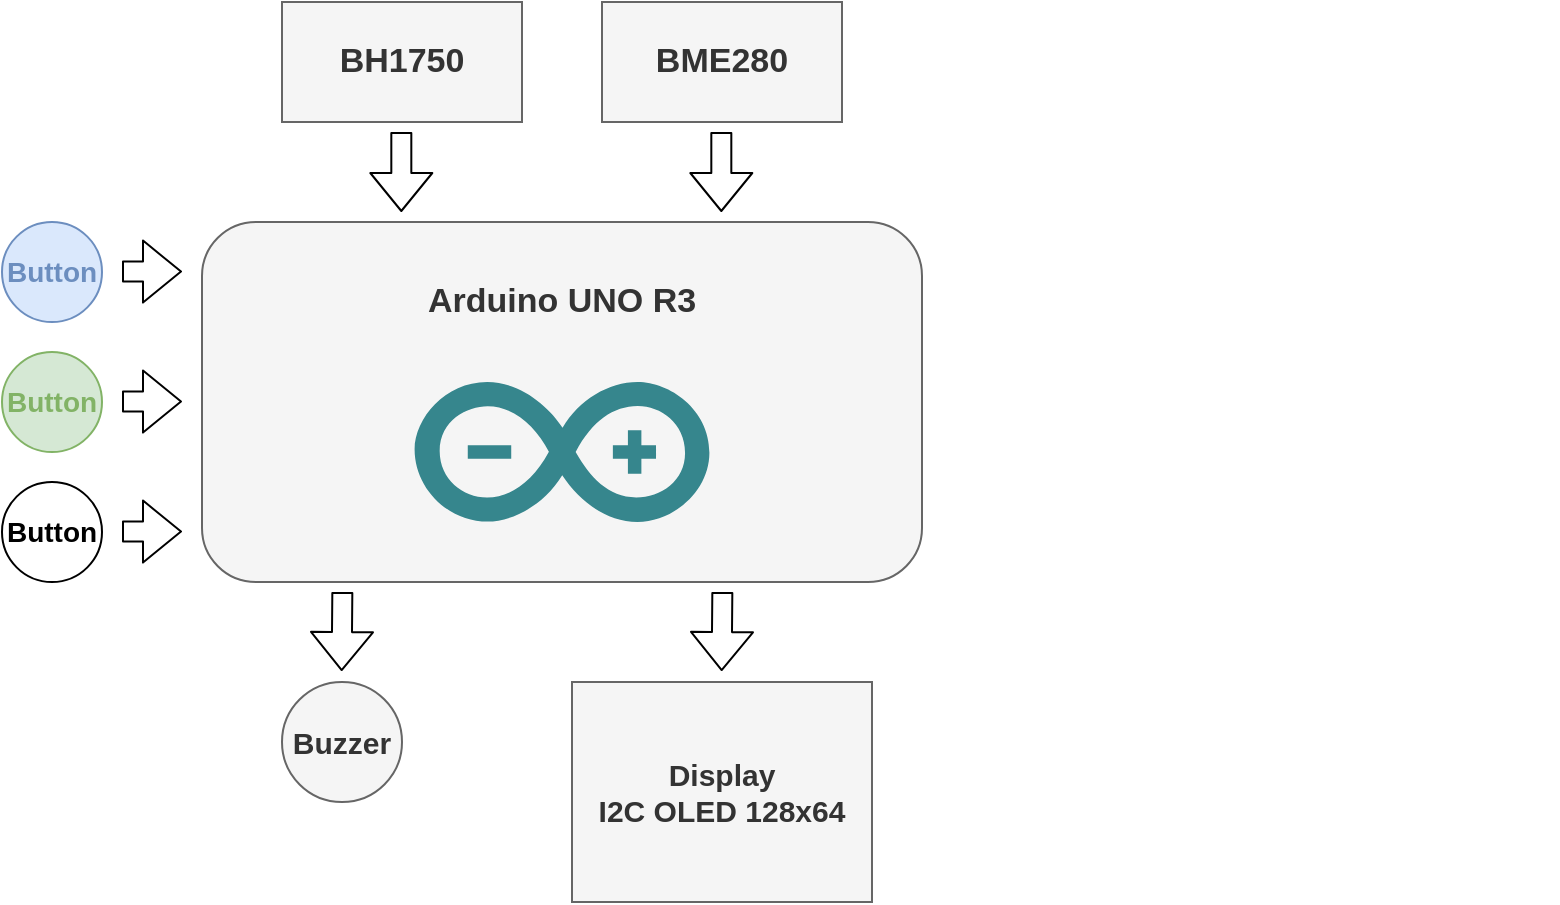 <mxfile version="13.10.6" type="device"><diagram id="uuspSS7iCGPr-gLWKBzR" name="Page-1"><mxGraphModel dx="1290" dy="758" grid="1" gridSize="10" guides="1" tooltips="1" connect="1" arrows="1" fold="1" page="1" pageScale="1" pageWidth="827" pageHeight="1169" math="0" shadow="0"><root><mxCell id="0"/><mxCell id="1" parent="0"/><mxCell id="JnhEJvNrOxJfaKfiqA4R-3" value="Arduino UNO R3" style="rounded=1;whiteSpace=wrap;html=1;spacingTop=0;spacingBottom=100;fontSize=17;fontStyle=1;fillColor=#f5f5f5;strokeColor=#666666;fontColor=#333333;" vertex="1" parent="1"><mxGeometry x="140" y="130" width="360" height="180" as="geometry"/></mxCell><mxCell id="JnhEJvNrOxJfaKfiqA4R-2" value="" style="dashed=0;outlineConnect=0;html=1;align=center;labelPosition=center;verticalLabelPosition=bottom;verticalAlign=top;shape=mxgraph.weblogos.arduino;fillColor=#36868D;strokeColor=none" vertex="1" parent="1"><mxGeometry x="246.3" y="210" width="147.4" height="69.98" as="geometry"/></mxCell><mxCell id="JnhEJvNrOxJfaKfiqA4R-4" value="BH1750" style="rounded=0;whiteSpace=wrap;html=1;fontSize=17;fillColor=#f5f5f5;strokeColor=#666666;fontColor=#333333;fontStyle=1" vertex="1" parent="1"><mxGeometry x="180" y="20" width="120" height="60" as="geometry"/></mxCell><mxCell id="JnhEJvNrOxJfaKfiqA4R-5" value="BME280" style="rounded=0;whiteSpace=wrap;html=1;fontSize=17;fontStyle=1;fillColor=#f5f5f5;strokeColor=#666666;fontColor=#333333;" vertex="1" parent="1"><mxGeometry x="340" y="20" width="120" height="60" as="geometry"/></mxCell><mxCell id="JnhEJvNrOxJfaKfiqA4R-34" value="Display&lt;br style=&quot;font-size: 15px;&quot;&gt;I2C OLED 128x64" style="rounded=0;whiteSpace=wrap;html=1;fillColor=#f5f5f5;strokeColor=#666666;fontColor=#333333;fontSize=15;fontStyle=1" vertex="1" parent="1"><mxGeometry x="325" y="360" width="150" height="110" as="geometry"/></mxCell><mxCell id="JnhEJvNrOxJfaKfiqA4R-35" value="" style="shape=image;html=1;verticalAlign=top;verticalLabelPosition=bottom;labelBackgroundColor=#ffffff;imageAspect=0;aspect=fixed;image=https://cdn2.iconfinder.com/data/icons/kitchen-appliances-computers-and-electronics/32/Appliances-04-128.png;fontSize=17;" vertex="1" parent="1"><mxGeometry x="580" y="80" width="238" height="238" as="geometry"/></mxCell><mxCell id="JnhEJvNrOxJfaKfiqA4R-38" value="&lt;font style=&quot;font-size: 14px&quot; color=&quot;#6c8ebf&quot;&gt;Button&lt;/font&gt;" style="ellipse;whiteSpace=wrap;html=1;aspect=fixed;fontSize=17;fillColor=#dae8fc;strokeColor=#6c8ebf;fontStyle=1" vertex="1" parent="1"><mxGeometry x="40" y="130" width="50" height="50" as="geometry"/></mxCell><mxCell id="JnhEJvNrOxJfaKfiqA4R-39" value="&lt;font style=&quot;font-size: 14px&quot; color=&quot;#82b366&quot;&gt;&lt;b&gt;Button&lt;/b&gt;&lt;/font&gt;" style="ellipse;whiteSpace=wrap;html=1;aspect=fixed;fontSize=17;fillColor=#d5e8d4;strokeColor=#82B366;" vertex="1" parent="1"><mxGeometry x="40" y="195" width="50" height="50" as="geometry"/></mxCell><mxCell id="JnhEJvNrOxJfaKfiqA4R-40" value="&lt;font style=&quot;font-size: 14px&quot;&gt;Button&lt;/font&gt;" style="ellipse;whiteSpace=wrap;html=1;aspect=fixed;fontSize=17;fontStyle=1" vertex="1" parent="1"><mxGeometry x="40" y="260" width="50" height="50" as="geometry"/></mxCell><mxCell id="JnhEJvNrOxJfaKfiqA4R-41" value="" style="shape=image;html=1;verticalAlign=top;verticalLabelPosition=bottom;labelBackgroundColor=#ffffff;imageAspect=0;aspect=fixed;image=https://cdn1.iconfinder.com/data/icons/computer-hardware-glyphs-vol-1/52/cable__connector__usb__tech__plug__connection__device-128.png;fontSize=17;rotation=90;" vertex="1" parent="1"><mxGeometry x="510" y="180" width="80" height="80" as="geometry"/></mxCell><mxCell id="JnhEJvNrOxJfaKfiqA4R-48" value="" style="shape=flexArrow;endArrow=classic;html=1;fontSize=15;" edge="1" parent="1"><mxGeometry width="50" height="50" relative="1" as="geometry"><mxPoint x="399.66" y="85" as="sourcePoint"/><mxPoint x="399.66" y="125" as="targetPoint"/></mxGeometry></mxCell><mxCell id="JnhEJvNrOxJfaKfiqA4R-50" value="" style="shape=flexArrow;endArrow=classic;html=1;fontSize=15;" edge="1" parent="1"><mxGeometry width="50" height="50" relative="1" as="geometry"><mxPoint x="239.66" y="85.0" as="sourcePoint"/><mxPoint x="239.66" y="125.0" as="targetPoint"/></mxGeometry></mxCell><mxCell id="JnhEJvNrOxJfaKfiqA4R-52" value="" style="shape=flexArrow;endArrow=classic;html=1;fontSize=15;exitX=0.944;exitY=-0.002;exitDx=0;exitDy=0;exitPerimeter=0;" edge="1" parent="1"><mxGeometry width="50" height="50" relative="1" as="geometry"><mxPoint x="400.17" y="315" as="sourcePoint"/><mxPoint x="399.83" y="354.52" as="targetPoint"/></mxGeometry></mxCell><mxCell id="JnhEJvNrOxJfaKfiqA4R-53" value="" style="shape=flexArrow;endArrow=classic;html=1;fontSize=15;exitX=0.944;exitY=-0.002;exitDx=0;exitDy=0;exitPerimeter=0;" edge="1" parent="1"><mxGeometry width="50" height="50" relative="1" as="geometry"><mxPoint x="210.17" y="315" as="sourcePoint"/><mxPoint x="209.83" y="354.52" as="targetPoint"/></mxGeometry></mxCell><mxCell id="JnhEJvNrOxJfaKfiqA4R-55" value="&lt;b&gt;Buzzer&lt;/b&gt;" style="ellipse;whiteSpace=wrap;html=1;aspect=fixed;fontSize=15;fillColor=#f5f5f5;strokeColor=#666666;fontColor=#333333;" vertex="1" parent="1"><mxGeometry x="180" y="360" width="60" height="60" as="geometry"/></mxCell><mxCell id="JnhEJvNrOxJfaKfiqA4R-56" value="" style="shape=flexArrow;endArrow=classic;html=1;fontSize=15;" edge="1" parent="1"><mxGeometry width="50" height="50" relative="1" as="geometry"><mxPoint x="100" y="154.8" as="sourcePoint"/><mxPoint x="130" y="154.8" as="targetPoint"/></mxGeometry></mxCell><mxCell id="JnhEJvNrOxJfaKfiqA4R-57" value="" style="shape=flexArrow;endArrow=classic;html=1;fontSize=15;" edge="1" parent="1"><mxGeometry width="50" height="50" relative="1" as="geometry"><mxPoint x="100" y="219.8" as="sourcePoint"/><mxPoint x="130" y="219.8" as="targetPoint"/></mxGeometry></mxCell><mxCell id="JnhEJvNrOxJfaKfiqA4R-58" value="" style="shape=flexArrow;endArrow=classic;html=1;fontSize=15;" edge="1" parent="1"><mxGeometry width="50" height="50" relative="1" as="geometry"><mxPoint x="100" y="284.8" as="sourcePoint"/><mxPoint x="130" y="284.8" as="targetPoint"/></mxGeometry></mxCell></root></mxGraphModel></diagram></mxfile>